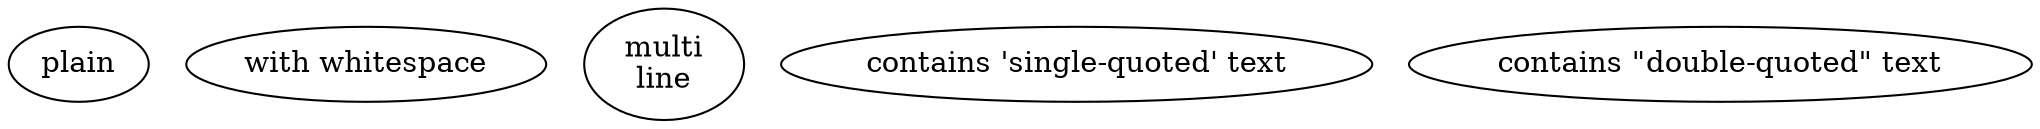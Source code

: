 graph {
  node1 [ label="plain" ];
  node2 [ label="with whitespace" ];
  node3 [ label="multi
line" ];
  node4 [ label="contains 'single-quoted' text" ];
  node5 [ label="contains \"double-quoted\" text" ];
}
